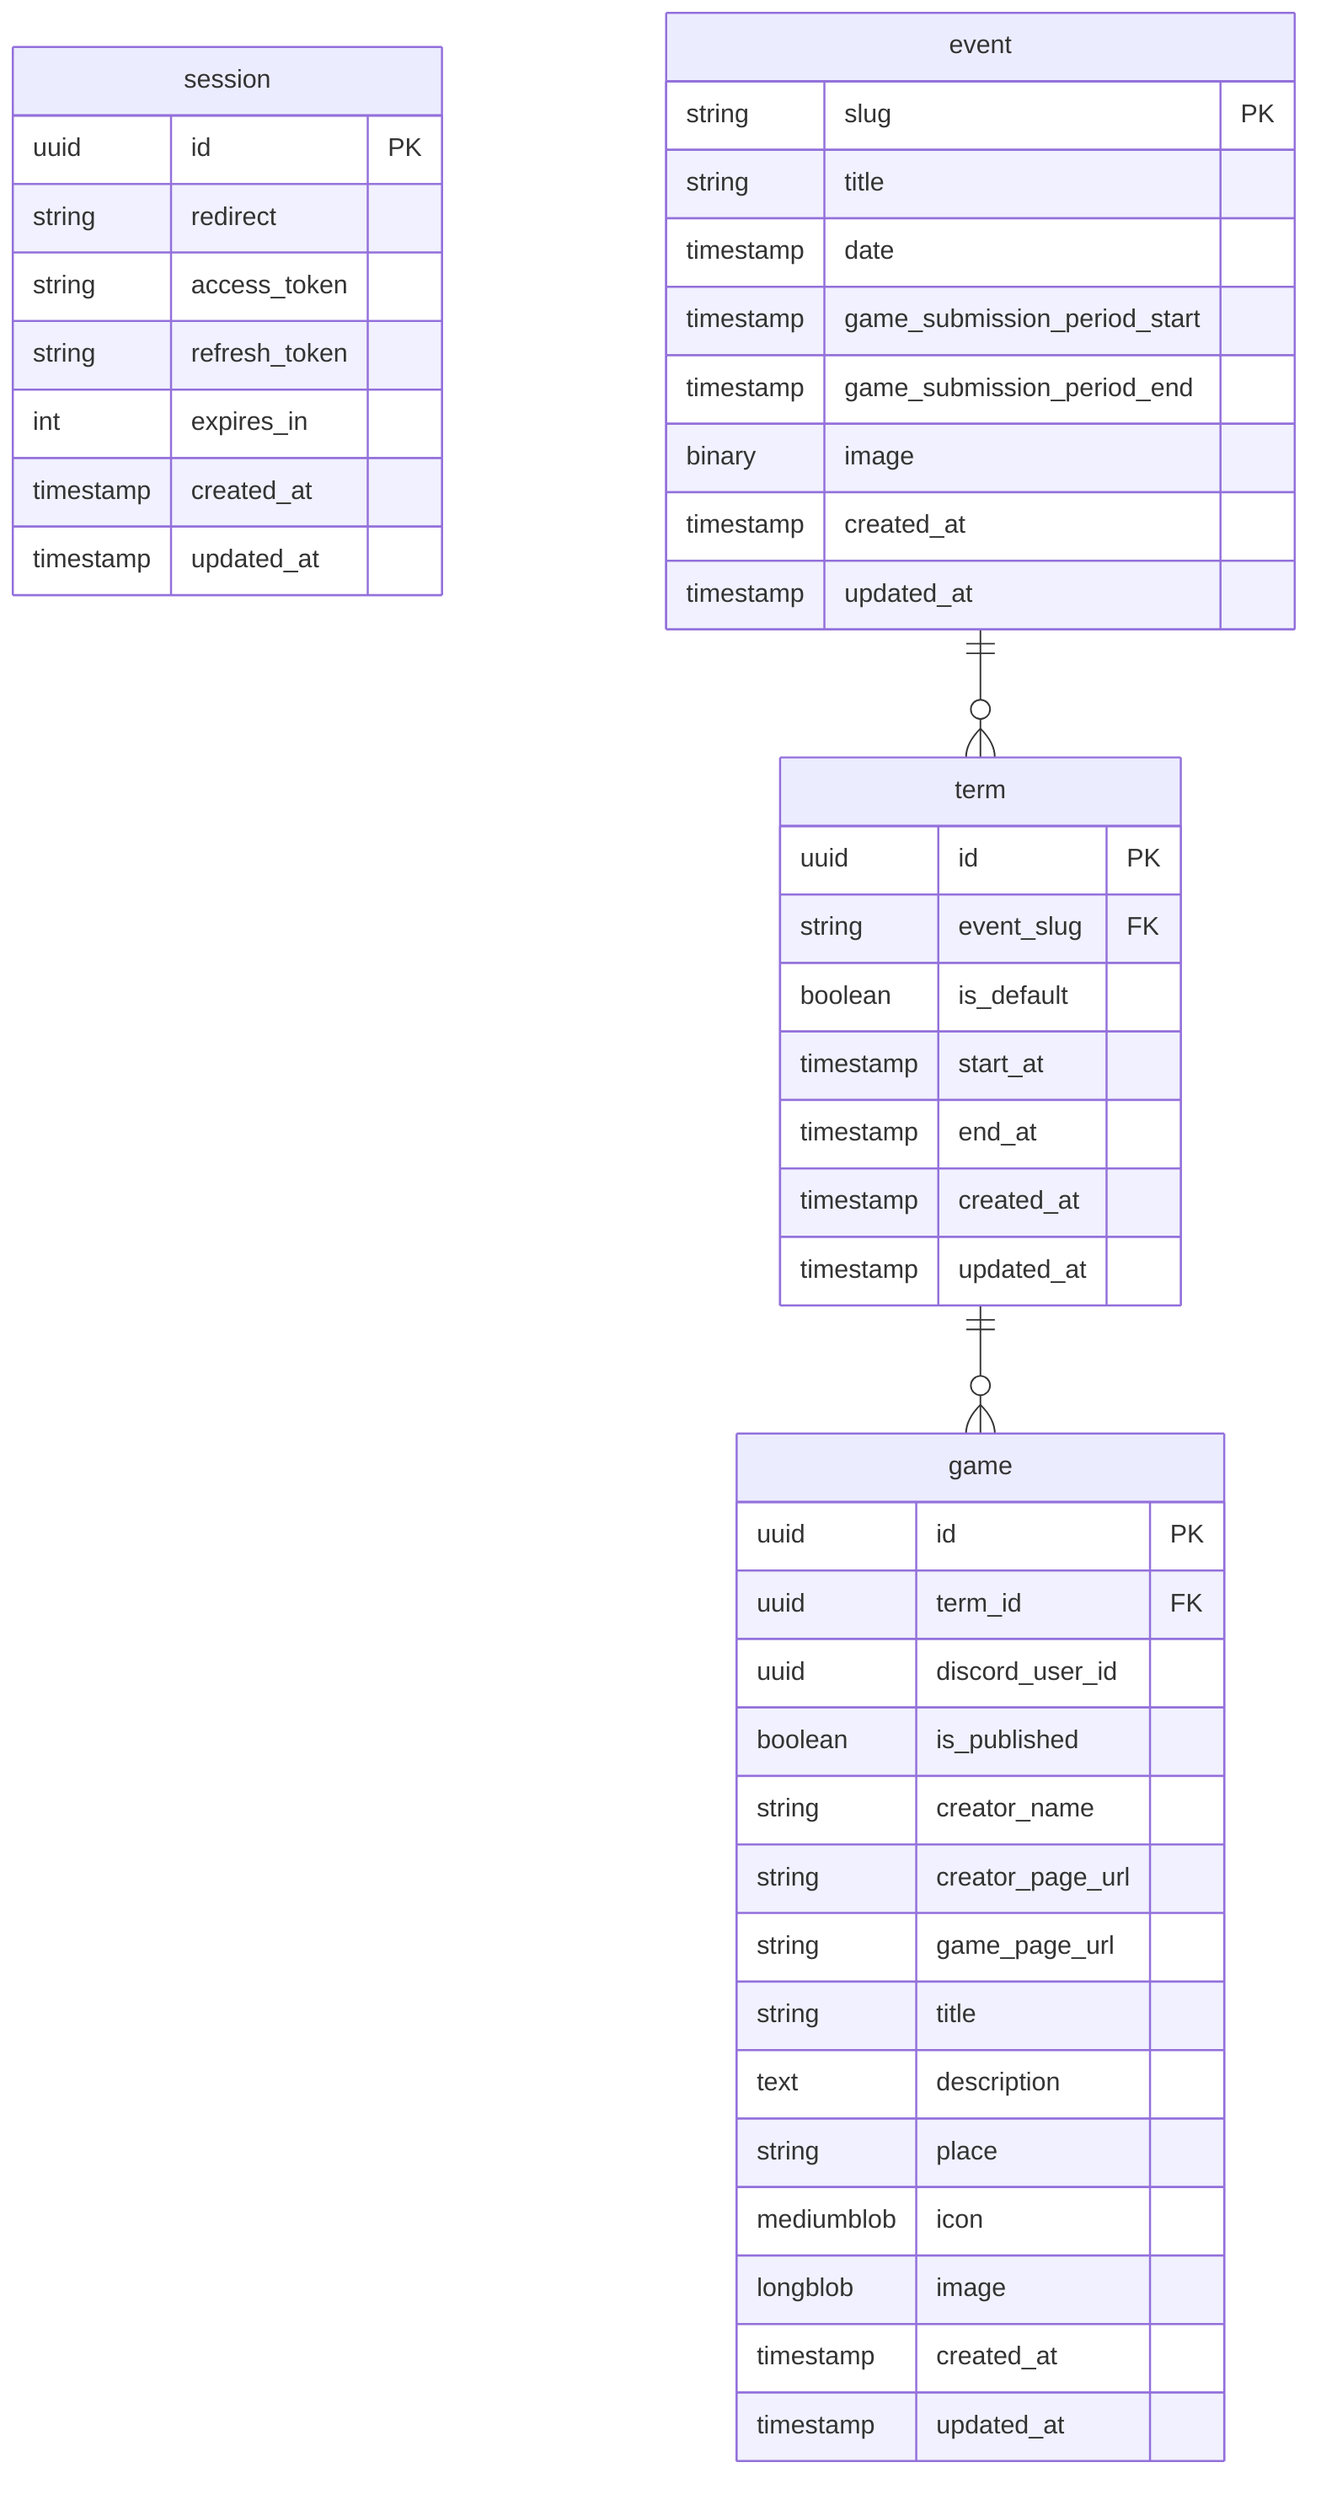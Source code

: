 erDiagram
    session {
        uuid id PK
        string redirect
        string access_token
        string refresh_token
        int expires_in
        timestamp created_at
        timestamp updated_at
    }

    event {
        string slug PK
        string title
        timestamp date
        timestamp game_submission_period_start
        timestamp game_submission_period_end
        binary image
        timestamp created_at
        timestamp updated_at
    }

    term {
        uuid id PK
        string event_slug FK
        boolean is_default
        timestamp start_at
        timestamp end_at
        timestamp created_at
        timestamp updated_at
    }

    game {
        uuid id PK
        uuid term_id FK
        uuid discord_user_id
        boolean is_published
        string creator_name
        string creator_page_url
        string game_page_url
        string title
        text description
        string place
        mediumblob icon
        longblob image
        timestamp created_at
        timestamp updated_at
    }

    event ||--o{ term : ""
    term ||--o{ game : ""